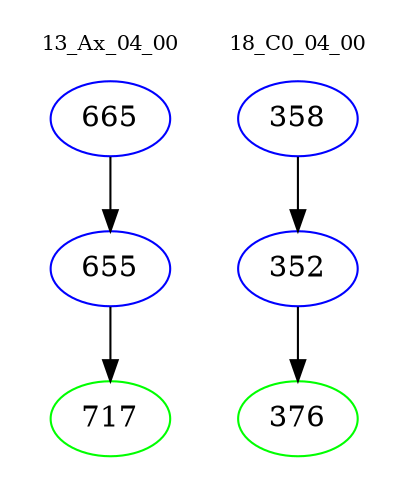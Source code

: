 digraph{
subgraph cluster_0 {
color = white
label = "13_Ax_04_00";
fontsize=10;
T0_665 [label="665", color="blue"]
T0_665 -> T0_655 [color="black"]
T0_655 [label="655", color="blue"]
T0_655 -> T0_717 [color="black"]
T0_717 [label="717", color="green"]
}
subgraph cluster_1 {
color = white
label = "18_C0_04_00";
fontsize=10;
T1_358 [label="358", color="blue"]
T1_358 -> T1_352 [color="black"]
T1_352 [label="352", color="blue"]
T1_352 -> T1_376 [color="black"]
T1_376 [label="376", color="green"]
}
}
